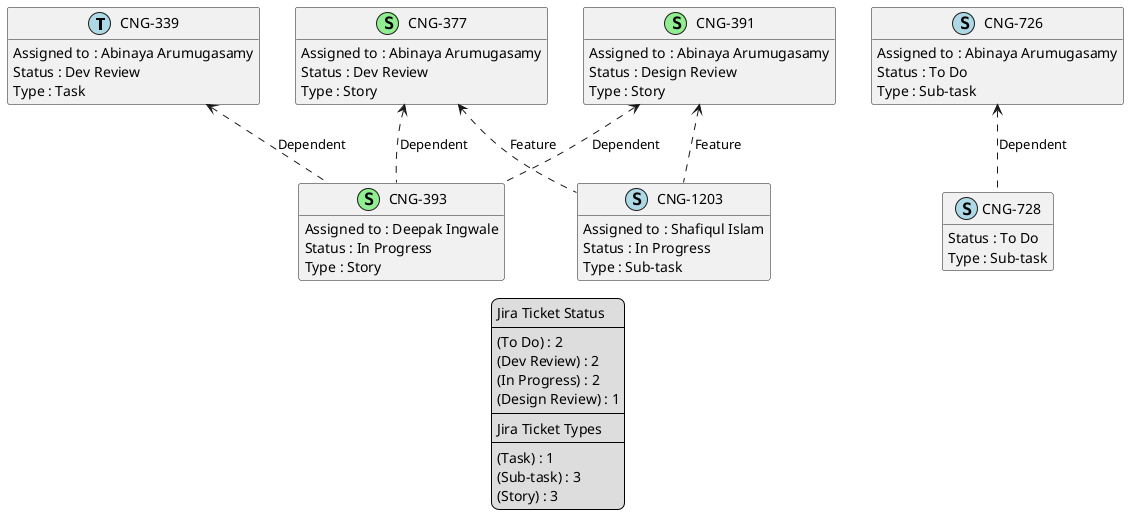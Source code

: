 @startuml
'https://plantuml.com/class-diagram

' GENERATE CLASS DIAGRAM ===========
' Generated at    : Mon Apr 15 11:44:38 CEST 2024

hide empty members

legend
Jira Ticket Status
----
(To Do) : 2
(Dev Review) : 2
(In Progress) : 2
(Design Review) : 1
----
Jira Ticket Types
----
(Task) : 1
(Sub-task) : 3
(Story) : 3
end legend


' Tickets =======
class "CNG-339" << (T,lightblue) >> {
  Assigned to : Abinaya Arumugasamy
  Status : Dev Review
  Type : Task
}

class "CNG-726" << (S,lightblue) >> {
  Assigned to : Abinaya Arumugasamy
  Status : To Do
  Type : Sub-task
}

class "CNG-391" << (S,lightgreen) >> {
  Assigned to : Abinaya Arumugasamy
  Status : Design Review
  Type : Story
}

class "CNG-393" << (S,lightgreen) >> {
  Assigned to : Deepak Ingwale
  Status : In Progress
  Type : Story
}

class "CNG-728" << (S,lightblue) >> {
  Status : To Do
  Type : Sub-task
}

class "CNG-377" << (S,lightgreen) >> {
  Assigned to : Abinaya Arumugasamy
  Status : Dev Review
  Type : Story
}

class "CNG-1203" << (S,lightblue) >> {
  Assigned to : Shafiqul Islam
  Status : In Progress
  Type : Sub-task
}



' Links =======
"CNG-377" <.. "CNG-393" : Dependent
"CNG-377" <.. "CNG-1203" : Feature
"CNG-339" <.. "CNG-393" : Dependent
"CNG-726" <.. "CNG-728" : Dependent
"CNG-391" <.. "CNG-393" : Dependent
"CNG-391" <.. "CNG-1203" : Feature


@enduml
